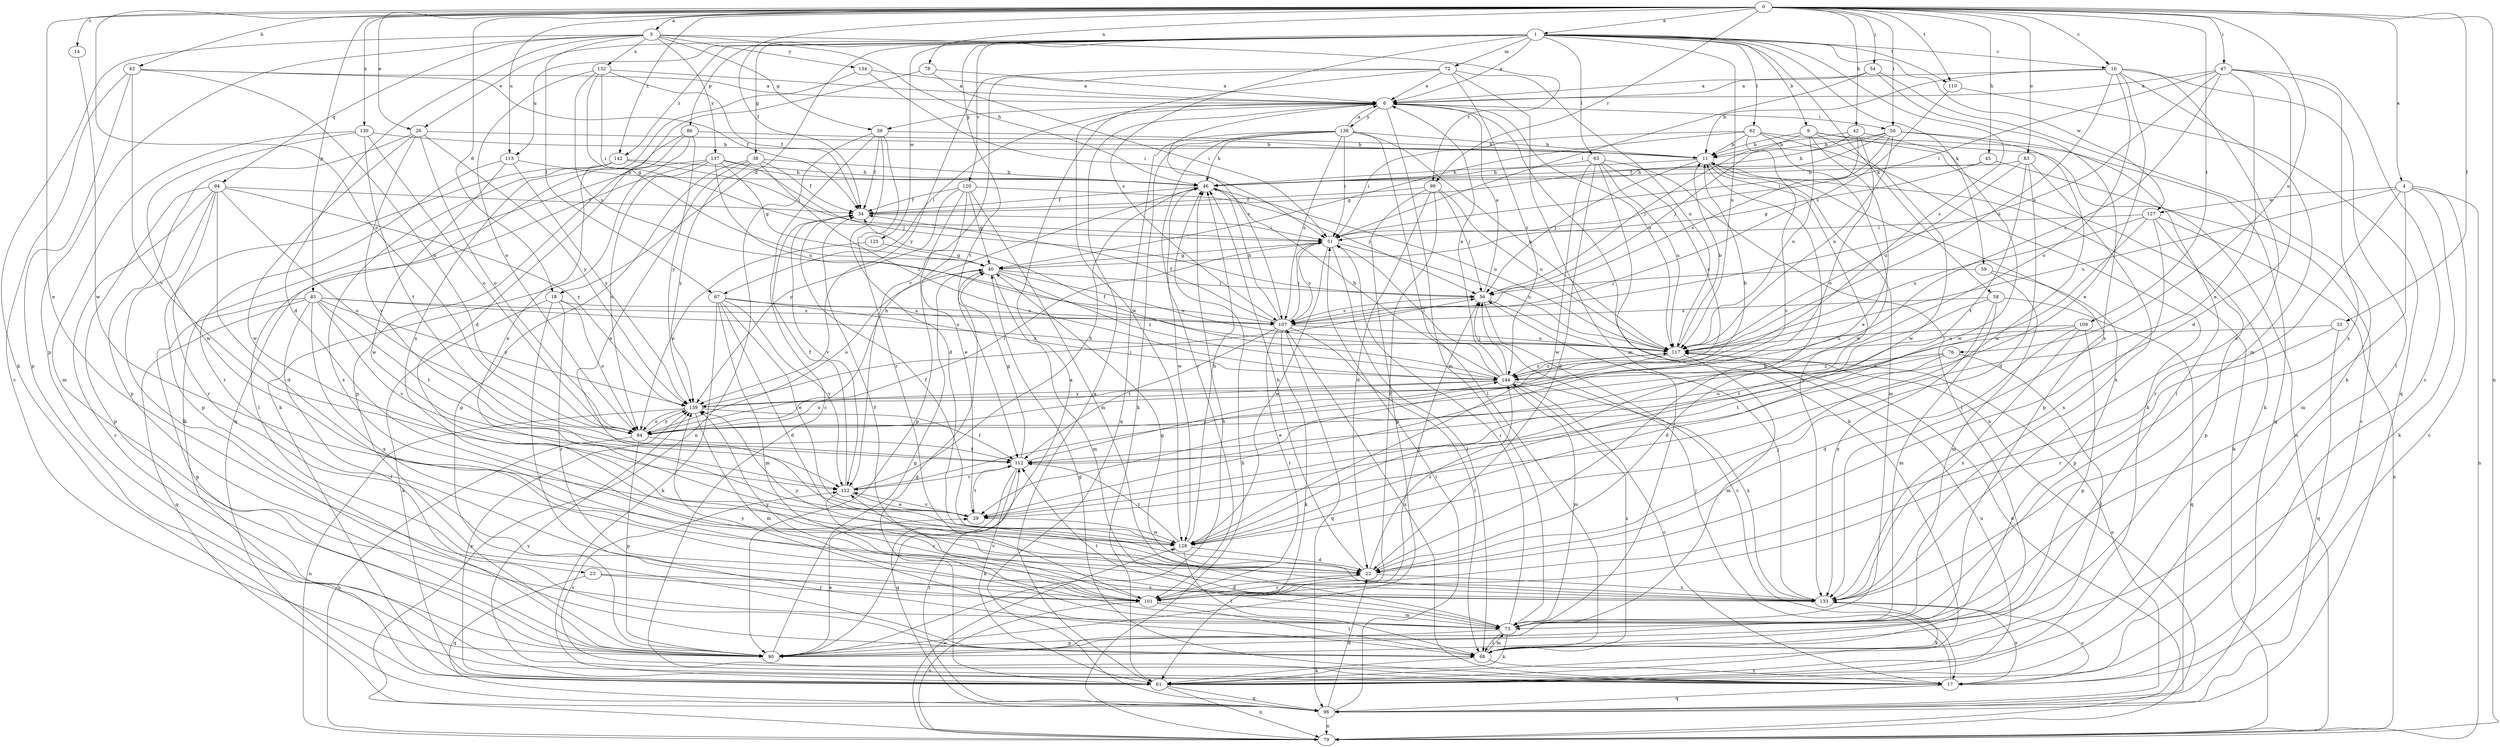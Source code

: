 strict digraph  {
0;
1;
3;
4;
6;
9;
11;
14;
16;
17;
18;
22;
23;
26;
29;
33;
34;
38;
39;
40;
42;
43;
45;
46;
47;
50;
51;
54;
56;
58;
59;
61;
62;
63;
67;
68;
72;
73;
76;
78;
79;
83;
84;
85;
86;
90;
94;
96;
99;
101;
107;
109;
110;
112;
113;
117;
120;
122;
125;
127;
128;
130;
132;
133;
134;
137;
138;
139;
142;
144;
0 -> 1  [label=a];
0 -> 3  [label=a];
0 -> 4  [label=a];
0 -> 14  [label=c];
0 -> 16  [label=c];
0 -> 18  [label=d];
0 -> 23  [label=e];
0 -> 26  [label=e];
0 -> 33  [label=f];
0 -> 34  [label=f];
0 -> 42  [label=h];
0 -> 43  [label=h];
0 -> 45  [label=h];
0 -> 47  [label=i];
0 -> 50  [label=i];
0 -> 54  [label=j];
0 -> 76  [label=n];
0 -> 78  [label=n];
0 -> 79  [label=n];
0 -> 83  [label=o];
0 -> 84  [label=o];
0 -> 85  [label=p];
0 -> 99  [label=r];
0 -> 109  [label=t];
0 -> 110  [label=t];
0 -> 113  [label=u];
0 -> 130  [label=x];
0 -> 142  [label=z];
1 -> 6  [label=a];
1 -> 9  [label=b];
1 -> 16  [label=c];
1 -> 18  [label=d];
1 -> 26  [label=e];
1 -> 38  [label=g];
1 -> 58  [label=k];
1 -> 59  [label=k];
1 -> 62  [label=l];
1 -> 63  [label=l];
1 -> 72  [label=m];
1 -> 86  [label=p];
1 -> 107  [label=s];
1 -> 110  [label=t];
1 -> 112  [label=t];
1 -> 113  [label=u];
1 -> 117  [label=u];
1 -> 120  [label=v];
1 -> 125  [label=w];
1 -> 127  [label=w];
1 -> 142  [label=z];
1 -> 144  [label=z];
3 -> 22  [label=d];
3 -> 39  [label=g];
3 -> 46  [label=h];
3 -> 61  [label=k];
3 -> 67  [label=l];
3 -> 90  [label=p];
3 -> 94  [label=q];
3 -> 99  [label=r];
3 -> 132  [label=x];
3 -> 134  [label=y];
3 -> 137  [label=y];
4 -> 17  [label=c];
4 -> 61  [label=k];
4 -> 73  [label=m];
4 -> 79  [label=n];
4 -> 101  [label=r];
4 -> 117  [label=u];
4 -> 127  [label=w];
6 -> 39  [label=g];
6 -> 50  [label=i];
6 -> 67  [label=l];
6 -> 73  [label=m];
6 -> 79  [label=n];
6 -> 107  [label=s];
6 -> 117  [label=u];
6 -> 138  [label=y];
9 -> 11  [label=b];
9 -> 29  [label=e];
9 -> 56  [label=j];
9 -> 61  [label=k];
9 -> 96  [label=q];
9 -> 117  [label=u];
9 -> 128  [label=w];
11 -> 46  [label=h];
11 -> 56  [label=j];
11 -> 73  [label=m];
11 -> 90  [label=p];
11 -> 133  [label=x];
14 -> 128  [label=w];
16 -> 6  [label=a];
16 -> 11  [label=b];
16 -> 29  [label=e];
16 -> 68  [label=l];
16 -> 73  [label=m];
16 -> 84  [label=o];
16 -> 117  [label=u];
16 -> 133  [label=x];
17 -> 40  [label=g];
17 -> 56  [label=j];
17 -> 96  [label=q];
17 -> 107  [label=s];
17 -> 122  [label=v];
17 -> 133  [label=x];
17 -> 139  [label=y];
18 -> 61  [label=k];
18 -> 68  [label=l];
18 -> 84  [label=o];
18 -> 101  [label=r];
18 -> 107  [label=s];
22 -> 11  [label=b];
22 -> 46  [label=h];
22 -> 101  [label=r];
22 -> 133  [label=x];
22 -> 139  [label=y];
22 -> 144  [label=z];
23 -> 96  [label=q];
23 -> 101  [label=r];
23 -> 133  [label=x];
26 -> 11  [label=b];
26 -> 84  [label=o];
26 -> 90  [label=p];
26 -> 122  [label=v];
26 -> 128  [label=w];
26 -> 139  [label=y];
29 -> 112  [label=t];
29 -> 122  [label=v];
29 -> 128  [label=w];
33 -> 96  [label=q];
33 -> 101  [label=r];
33 -> 117  [label=u];
34 -> 51  [label=i];
34 -> 122  [label=v];
38 -> 29  [label=e];
38 -> 34  [label=f];
38 -> 46  [label=h];
38 -> 90  [label=p];
38 -> 139  [label=y];
38 -> 144  [label=z];
39 -> 11  [label=b];
39 -> 17  [label=c];
39 -> 22  [label=d];
39 -> 34  [label=f];
39 -> 79  [label=n];
39 -> 101  [label=r];
40 -> 56  [label=j];
40 -> 73  [label=m];
40 -> 84  [label=o];
40 -> 117  [label=u];
40 -> 144  [label=z];
42 -> 11  [label=b];
42 -> 56  [label=j];
42 -> 84  [label=o];
42 -> 107  [label=s];
42 -> 128  [label=w];
43 -> 6  [label=a];
43 -> 17  [label=c];
43 -> 34  [label=f];
43 -> 84  [label=o];
43 -> 90  [label=p];
43 -> 122  [label=v];
45 -> 17  [label=c];
45 -> 40  [label=g];
45 -> 46  [label=h];
46 -> 34  [label=f];
46 -> 117  [label=u];
46 -> 128  [label=w];
47 -> 6  [label=a];
47 -> 17  [label=c];
47 -> 22  [label=d];
47 -> 29  [label=e];
47 -> 51  [label=i];
47 -> 107  [label=s];
47 -> 133  [label=x];
47 -> 144  [label=z];
50 -> 11  [label=b];
50 -> 34  [label=f];
50 -> 46  [label=h];
50 -> 51  [label=i];
50 -> 68  [label=l];
50 -> 117  [label=u];
50 -> 128  [label=w];
51 -> 40  [label=g];
51 -> 68  [label=l];
51 -> 107  [label=s];
51 -> 117  [label=u];
51 -> 128  [label=w];
54 -> 6  [label=a];
54 -> 51  [label=i];
54 -> 61  [label=k];
54 -> 133  [label=x];
56 -> 6  [label=a];
56 -> 17  [label=c];
56 -> 79  [label=n];
56 -> 107  [label=s];
58 -> 22  [label=d];
58 -> 73  [label=m];
58 -> 96  [label=q];
58 -> 107  [label=s];
58 -> 133  [label=x];
59 -> 56  [label=j];
59 -> 73  [label=m];
59 -> 90  [label=p];
61 -> 6  [label=a];
61 -> 40  [label=g];
61 -> 79  [label=n];
61 -> 96  [label=q];
61 -> 117  [label=u];
61 -> 139  [label=y];
62 -> 11  [label=b];
62 -> 40  [label=g];
62 -> 51  [label=i];
62 -> 61  [label=k];
62 -> 79  [label=n];
62 -> 122  [label=v];
62 -> 128  [label=w];
63 -> 22  [label=d];
63 -> 46  [label=h];
63 -> 61  [label=k];
63 -> 68  [label=l];
63 -> 117  [label=u];
63 -> 128  [label=w];
63 -> 144  [label=z];
67 -> 22  [label=d];
67 -> 29  [label=e];
67 -> 61  [label=k];
67 -> 73  [label=m];
67 -> 107  [label=s];
67 -> 122  [label=v];
67 -> 144  [label=z];
68 -> 17  [label=c];
68 -> 61  [label=k];
68 -> 73  [label=m];
68 -> 144  [label=z];
72 -> 6  [label=a];
72 -> 73  [label=m];
72 -> 117  [label=u];
72 -> 122  [label=v];
72 -> 128  [label=w];
72 -> 139  [label=y];
72 -> 144  [label=z];
73 -> 51  [label=i];
73 -> 61  [label=k];
73 -> 68  [label=l];
73 -> 90  [label=p];
73 -> 112  [label=t];
73 -> 139  [label=y];
76 -> 68  [label=l];
76 -> 84  [label=o];
76 -> 112  [label=t];
76 -> 144  [label=z];
78 -> 6  [label=a];
78 -> 22  [label=d];
78 -> 51  [label=i];
79 -> 11  [label=b];
79 -> 46  [label=h];
79 -> 128  [label=w];
83 -> 22  [label=d];
83 -> 46  [label=h];
83 -> 112  [label=t];
83 -> 117  [label=u];
83 -> 133  [label=x];
84 -> 46  [label=h];
84 -> 51  [label=i];
84 -> 79  [label=n];
84 -> 90  [label=p];
84 -> 112  [label=t];
84 -> 139  [label=y];
85 -> 68  [label=l];
85 -> 90  [label=p];
85 -> 96  [label=q];
85 -> 107  [label=s];
85 -> 112  [label=t];
85 -> 117  [label=u];
85 -> 122  [label=v];
85 -> 133  [label=x];
85 -> 139  [label=y];
86 -> 11  [label=b];
86 -> 61  [label=k];
86 -> 90  [label=p];
86 -> 96  [label=q];
86 -> 139  [label=y];
90 -> 6  [label=a];
90 -> 29  [label=e];
90 -> 40  [label=g];
90 -> 46  [label=h];
94 -> 17  [label=c];
94 -> 22  [label=d];
94 -> 34  [label=f];
94 -> 68  [label=l];
94 -> 84  [label=o];
94 -> 90  [label=p];
94 -> 101  [label=r];
94 -> 139  [label=y];
96 -> 22  [label=d];
96 -> 51  [label=i];
96 -> 79  [label=n];
96 -> 112  [label=t];
96 -> 117  [label=u];
99 -> 22  [label=d];
99 -> 34  [label=f];
99 -> 56  [label=j];
99 -> 90  [label=p];
99 -> 101  [label=r];
99 -> 117  [label=u];
101 -> 22  [label=d];
101 -> 34  [label=f];
101 -> 56  [label=j];
101 -> 68  [label=l];
101 -> 73  [label=m];
101 -> 79  [label=n];
101 -> 139  [label=y];
107 -> 34  [label=f];
107 -> 46  [label=h];
107 -> 51  [label=i];
107 -> 61  [label=k];
107 -> 68  [label=l];
107 -> 96  [label=q];
107 -> 101  [label=r];
107 -> 112  [label=t];
107 -> 117  [label=u];
109 -> 22  [label=d];
109 -> 90  [label=p];
109 -> 112  [label=t];
109 -> 117  [label=u];
109 -> 133  [label=x];
110 -> 96  [label=q];
110 -> 107  [label=s];
112 -> 40  [label=g];
112 -> 61  [label=k];
112 -> 96  [label=q];
112 -> 122  [label=v];
112 -> 144  [label=z];
113 -> 46  [label=h];
113 -> 101  [label=r];
113 -> 128  [label=w];
113 -> 139  [label=y];
117 -> 11  [label=b];
117 -> 29  [label=e];
117 -> 73  [label=m];
117 -> 144  [label=z];
120 -> 29  [label=e];
120 -> 34  [label=f];
120 -> 40  [label=g];
120 -> 56  [label=j];
120 -> 73  [label=m];
120 -> 90  [label=p];
120 -> 139  [label=y];
122 -> 29  [label=e];
122 -> 34  [label=f];
122 -> 46  [label=h];
122 -> 101  [label=r];
125 -> 40  [label=g];
125 -> 84  [label=o];
127 -> 29  [label=e];
127 -> 51  [label=i];
127 -> 79  [label=n];
127 -> 90  [label=p];
127 -> 117  [label=u];
127 -> 133  [label=x];
128 -> 22  [label=d];
128 -> 34  [label=f];
128 -> 46  [label=h];
128 -> 68  [label=l];
128 -> 112  [label=t];
130 -> 11  [label=b];
130 -> 73  [label=m];
130 -> 84  [label=o];
130 -> 112  [label=t];
130 -> 128  [label=w];
132 -> 6  [label=a];
132 -> 34  [label=f];
132 -> 40  [label=g];
132 -> 51  [label=i];
132 -> 84  [label=o];
132 -> 107  [label=s];
133 -> 17  [label=c];
133 -> 40  [label=g];
133 -> 56  [label=j];
133 -> 61  [label=k];
133 -> 122  [label=v];
134 -> 6  [label=a];
134 -> 51  [label=i];
134 -> 133  [label=x];
137 -> 40  [label=g];
137 -> 46  [label=h];
137 -> 56  [label=j];
137 -> 61  [label=k];
137 -> 68  [label=l];
137 -> 84  [label=o];
137 -> 117  [label=u];
138 -> 6  [label=a];
138 -> 11  [label=b];
138 -> 46  [label=h];
138 -> 51  [label=i];
138 -> 61  [label=k];
138 -> 68  [label=l];
138 -> 96  [label=q];
138 -> 101  [label=r];
138 -> 107  [label=s];
138 -> 117  [label=u];
139 -> 11  [label=b];
139 -> 56  [label=j];
139 -> 73  [label=m];
139 -> 79  [label=n];
139 -> 84  [label=o];
139 -> 112  [label=t];
142 -> 29  [label=e];
142 -> 46  [label=h];
142 -> 51  [label=i];
142 -> 90  [label=p];
142 -> 133  [label=x];
144 -> 6  [label=a];
144 -> 17  [label=c];
144 -> 34  [label=f];
144 -> 46  [label=h];
144 -> 51  [label=i];
144 -> 56  [label=j];
144 -> 73  [label=m];
144 -> 84  [label=o];
144 -> 117  [label=u];
144 -> 133  [label=x];
144 -> 139  [label=y];
}
